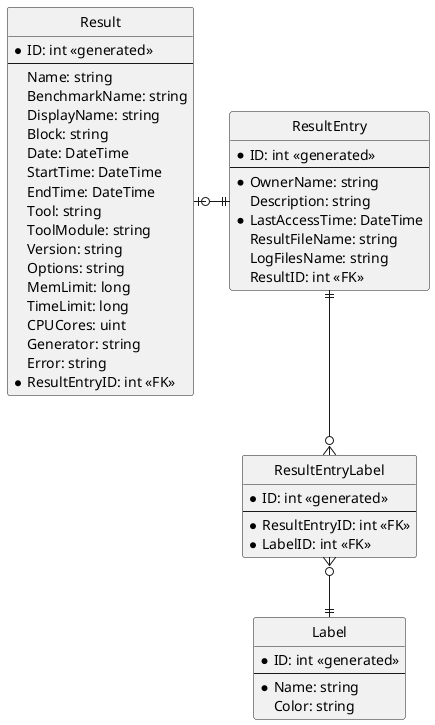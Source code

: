 @startuml erd
hide circle

skinparam linetype ortho

entity "Result" as result {
  *ID: int <<generated>>
  --
  Name: string
  BenchmarkName: string
  DisplayName: string
  Block: string
  Date: DateTime
  StartTime: DateTime
  EndTime: DateTime
  Tool: string
  ToolModule: string
  Version: string
  Options: string
  MemLimit: long
  TimeLimit: long
  CPUCores: uint
  Generator: string
  Error: string
  *ResultEntryID: int <<FK>>
}

entity "ResultEntry" as resultEntry {
  *ID: int <<generated>>
  --
  *OwnerName: string
  Description: string
  *LastAccessTime: DateTime
  ResultFileName: string
  LogFilesName: string
  ResultID: int <<FK>>
}

entity "ResultEntryLabel" as resultEntryLabel {
  *ID: int <<generated>>
  --
  *ResultEntryID: int <<FK>>
  *LabelID: int <<FK>>
}

entity "Label" as label {
  *ID: int <<generated>>
  --
  *Name: string
  Color: string
}

resultEntry ||-left-o| result

resultEntryLabel }o-up-|| resultEntry
resultEntryLabel }o-down-|| label
@enduml